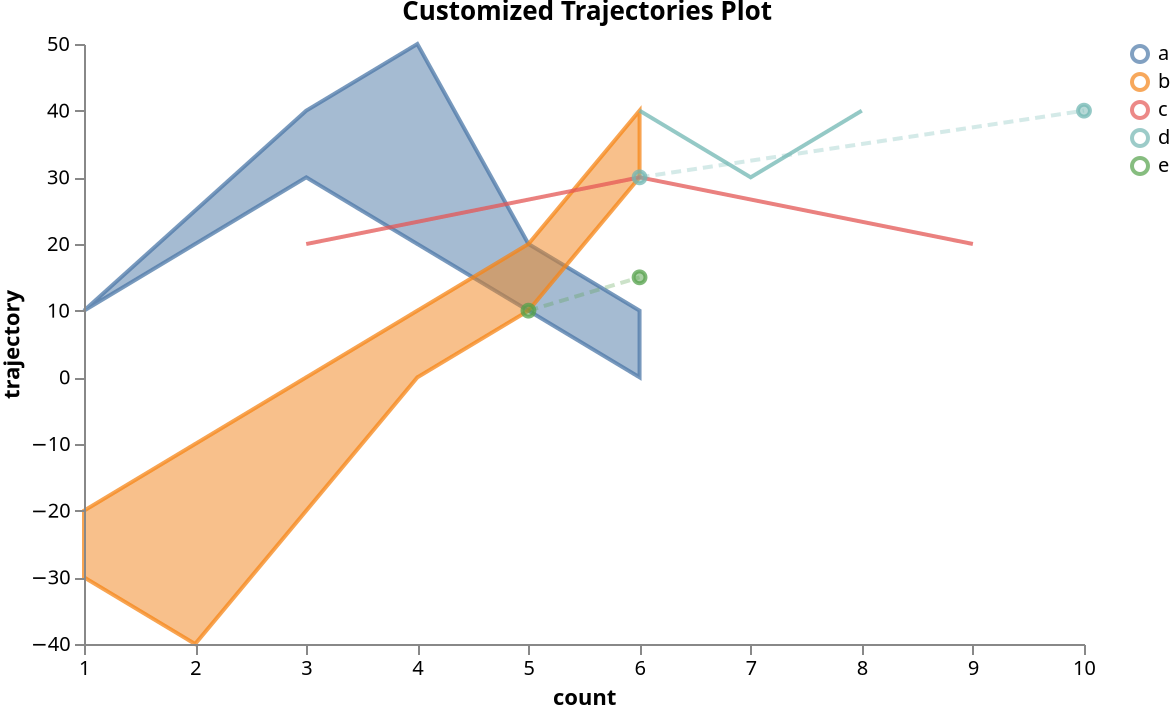 {
  "$schema": "https://vega.github.io/schema/vega/v5.json",
  "width": 500,
  "height": 300,
  "scales": [
    {
      "name": "xscale",
      "type": "linear",
      "range": "width",
      "zero": false,
      "domain": {
        "fields": [
          {"data": "distributions", "field": "timepoint"},
          {"data": "traces", "field": "timepoint"},
          {"data": "points", "field": "timepoint"}
         ]
      }
    },
    {
      "name": "yscale",
      "type": "linear",
      "range": "height",
      "nice": true,
      "zero": true,
      "domain": {
        "fields": [
          {"data": "distributions", "field": "lower"},
          {"data": "distributions", "field": "upper"},
          {"data": "traces", "field": "value"},
          {"data": "points", "field": "value"}
         ]
      }
    },
    {
      "name": "markerscale_v",
      "type": "ordinal",
      "domain": {"data": "markers_v", "field": "label"},
      "range": {"data": "markers_v", "field": "new_color"}
    },
    {
      "name": "markerscale_h",
      "type": "ordinal",
      "domain": {"data": "markers_h", "field": "label"},
      "range": {"data": "markers_h", "field": "new_color"}
    },
    {
      "name": "color",
      "type": "ordinal",
      "range": "category",
      "domain": {
        "fields": [
          {"data": "distributions", "field": "trajectory"},
          {"data": "traces", "field": "trajectory"},
          {"data": "points", "field": "trajectory"}
         ],
         "sort": {"order": "ascending"}
      }
    },
    {
      "name": "lineStyle",
      "type": "ordinal",
      "domain": ["dashed", "solid"],
      "range": [[5, 5], []]
    }
  ],

  "axes": [
    {
      "orient": "bottom",
      "scale": "xscale", 
      "zindex": 100,
      "title": {"signal": "data('axis_labels')[0].xaxis_label"}
    },
    {
      "orient": "left", 
      "scale": "yscale", 
      "zindex": 100,
      "title": {"signal": "data('axis_labels')[0].yaxis_label"}
    }
  ],

  "signals": [
    {
      "name": "clear", "value": true,
      "on": [
        {
          "events": "mouseup[!event.item]",
          "update": "true",
          "force": true
        }
      ]
    },
    {
      "name": "shift", "value": false,
      "on": [
        {
          "events": "@legendSymbol:click, @legendLabel:click",
          "update": "event.shiftKey",
          "force": true
        }
      ]
    },
    {
      "name": "clicked", "value": null,
      "on": [
        {
          "events": "@legendSymbol:click, @legendLabel:click",
          "update": "{value: datum.value}",
          "force": true
        }
      ]
    },
    {
      "name": "clearData", "value": true,
      "on": [
        {
          "events": "mouseup[!event.item]",
          "update": "true",
          "force": true
        }
      ]
    },
    {
      "name": "clickedData", "value": null,
      "on": [
        {
          "events": "@area:click",
          "update": "{value: datum.trajectory}",
          "force": true
        }
      ]
    },
    {
      "name": "logLegendClick",
      "value": null,
      "on": [
        {
          "events": "@legendSymbol:click, @legendLabel:click",
          "update": "{datum: datum}",
          "force": true
        }
      ]
    },
    {
      "description": "Active datapoint",
      "name": "activated_datapoint", "value": null,
      "on": [
        {
          "events": "symbol:mouseover",
          "update": "item()"
        },
        {
          "events": "symbol:mouseout",
          "update": "null"
        }
      ]
    },
    {
      "name": "logAreaClick",
      "value": null,
      "on": [
        {
          "events": "@area:click",
          "update": "{datum: datum}",
          "force": true
        }
      ]
    }
  ],

  "config": {
    "logLevel": "warn"
  },

  "legends": [
    {
      "name": "color_legend",
      "stroke": "color",
      "encode": {
        "symbols": {
          "name": "legendSymbol",
          "interactive": true,
          "update": {
            "fill": {"value": "transparent"},
            "strokeWidth": {"value": 2},
            "opacity": [
              {"test": "!length(data('selected')) || indata('selected', 'value', datum.value) || indata('selectedData', 'value', datum.value)", "value": 0.7},
              {"value": 0.15}
            ],
            "size": {"value": 64}
          }
        },
        "labels": {
          "name": "legendLabel",
          "interactive": true,
          "update": {
            "opacity": [
              {"test": "!length(data('selectedData')) || indata('selectedData', 'value', datum.value)", "value": 1},
              {"value": 0.25}
            ]
          }
        }
      }
    },
    {
      "name": "marker_color_legend_v",
      "fill": "markerscale_v",
      "encode": {
        "symbols": {
          "name": "markerLegendSymbol_v",
          "interactive": true,
          "update": {
            "size": {"value": 100},
            "shape": {"value": "square"},
            "stroke": {"value": "transparent"},
            "opacity": {"value": 1}
          }
        },
        "labels": {
          "name": "markerLegendLabel",
          "interactive": true,
          "update": {
            "text": {"field": "label"},
            "fill": {"value": "black"},
            "opacity": {"value": 1}
          }
        }
      }
    },

    {
      "name": "marker_color_legend_h",
      "fill": "markerscale_h",
      "encode": {
        "symbols": {
          "name": "markerLegendSymbol_h",
          "interactive": true,
          "update": {
            "size": {"value": 100},
            "shape": {"value": "square"},
            "stroke": {"value": "transparent"},
            "opacity": {"value": 1}
          }
        },
        "labels": {
          "name": "markerLegendLabel",
          "interactive": true,
          "update": {
            "text": {"field": "label"},
            "fill": {"value": "black"},
            "opacity": {"value": 1}
          }
        }
      }
    }
  ],

  "marks": [
    {
      "type": "group",
      "zindex": 3,
      "name": "_points",
      "from": {
        "facet": {
          "name": "points_split",
          "data": "points",
          "groupby": "trajectory"
        }
      },
      "marks": [
        {
          "type": "symbol",
          "name": "_points_symbol",
          "from": {"data": "points_split"},
          "zindex": 3,
          "encode": {
            "update": {
              "x": {"scale": "xscale", "field": "timepoint"},
              "y": {"scale": "yscale", "field": "value"},
              "size": {"value": 35},
              "strokeWidth": {"value": 2},
              "fill": {"scale": "color", "field": "trajectory"},
              "stroke": {"scale": "color", "field": "trajectory"},
              "fillOpacity": [
                {"test": "!length(data('selected')) || indata('selected', 'value', datum.trajectory)", "value": 0.5},
                {"value": 0.15}
              ],
              "strokeOpacity": [
                {"test": "!length(data('selected')) || indata('selected', 'value', datum.trajectory)", "value": 0.75},
                {"value": 0.15}
              ],
              "tooltip": {"field": "value"}
            },
            "hover": {
              "fillOpacity": {"value": 0.9}
            }
          }
        },
        {
          "type": "line",
          "name": "_points_line",
          "from": {"data": "points_split"},
          "zindex": 3,
          "encode": {
            "update": {
              "x": {"scale": "xscale", "field": "timepoint"},
              "y": {"scale": "yscale", "field": "value"},
              "strokeWidth": {"value": 2},
              "stroke": {"scale": "color", "field": "trajectory"},
              "interpolate": {"value": "linear"},
              "strokeDash": {"value": [5, 3]},
              "strokeOpacity": [
                {"test": "!length(data('selected')) || indata('selected', 'value', datum.trajectory)", "value": 0.3},
                {"value": 0.1}
              ]
            },
            "hover": {
              "fillOpacity": {"value": 0.9}
            }
          }
        }
      ]
    },
    {
      "type": "group",
      "zindex": 2,
      "name": "_traces",
      "from": {
        "facet": {
          "name": "traces_split",
          "data": "traces",
          "groupby": "trajectory"
        }
      },
      "marks": [
        {
          "type": "line",
          "name": "_traces_lines",
          "from": {"data": "traces_split"},
          "encode": {
            "update": {
              "x": {"scale": "xscale", "field": "timepoint"},
              "y": {"scale": "yscale", "field": "value"},
              "strokeWidth": {"value": 2},
              "stroke": {"scale": "color", "field": "trajectory"},
              "interpolate": {"value": "linear"},
              "strokeOpacity": [
                {"test": "!length(data('selected')) || indata('selected', 'value', datum.trajectory)", "value": 0.75},
                {"value": 0.15}
              ]
            },
            "hover": {
              "fillOpacity": {"value": 0.9}
            }
          }
        }
      ]
    },
    {
      "type": "group",
      "name": "_distributions",
      "zindex": 1,
      "from": {
        "facet": {
          "name": "trajectory_split",
          "data": "distributions",
          "groupby": "trajectory"
        }
      },
      "marks": [
        {
          "type": "area",
          "name": "area",
          "interactive": true,
          "from": {"data": "trajectory_split"},
          "encode": {
            "update": {
              "x": {"scale": "xscale", "field": "timepoint"},
              "y": {"scale": "yscale", "field": "upper"},
              "y2": {"scale": "yscale", "field": "lower"},
              "interpolate": {"value": "linear"},
              "strokeWidth": {"value": 2},
              "fill": {"scale": "color", "field": "trajectory"},
              "stroke": {"scale": "color", "field": "trajectory"},
              "fillOpacity": [
                {"test": "!length(data('selected')) || indata('selected', 'value', datum.trajectory)", "value": 0.5},
                {"value": 0.15}
              ],
              "strokeOpacity": [
                {"test": "!length(data('selected')) || indata('selected', 'value', datum.trajectory)", "value": 0.75},
                {"value": 0.15}
              ]
            },
            "hover": {
              "fillOpacity": {"value": 0.9}
            }
          }
        }
      ]
    },
    {
      "type": "group",
      "name": "_markers_v",
      "marks": [
        {
          "type": "rule",
          "name": "_marker_v text",
          "from": {"data": "markers_v"},
          "encode": {
            "enter": {"stroke": {"scale": "markerscale_v", "field": "label"},
            "strokeDash": {"scale": "lineStyle", "field": "type"}},
            "update": {
              "x": {"scale": "xscale", "field": "axis_value"},
              "y2": {"value": 0},
              "y": {"signal": "height"},
              "opacity": {"value": 1}
            }
          }
        }
      ]
    },
    {
      "type": "group",
      "name": "_markers_h",
      "marks": [
        {
          "type": "rule",
          "name": "_marker_h text",
          "from": {"data": "markers_h"},
          "encode": {
            "enter": {"stroke": {"scale": "markerscale_h", "field": "label"},
            "strokeDash": {"scale": "lineStyle", "field": "type"}},
            "update": {
              "y": {"scale": "yscale", "field": "axis_value"},
              "x2": {"value": 0},
              "x": {"signal": "width"},
              "opacity": {"value": 1}
            }
          }
        }
      ]
    }
  ],

  "data": [
    {
      "name": "distributions",
      "values": [
        {"timepoint": 1, "upper": 10, "lower": 10, "trajectory": "a"},
        {"timepoint": 2, "upper": 20, "lower": 25, "trajectory": "a"},
        {"timepoint": 4, "upper": 20, "lower": 50, "trajectory": "a"},
        {"timepoint": 6, "upper": 0, "lower": 10, "trajectory": "a"},
        {"timepoint": 1, "upper": -30, "lower": -20, "trajectory": "b"},
        {"timepoint": 5, "upper": 10, "lower": 20, "trajectory": "a"},
        {"timepoint": 2, "upper": -40, "lower": -10, "trajectory": "b"},
        {"timepoint": 3, "upper": -20, "lower": 0, "trajectory": "b"},
        {"timepoint": 3, "upper": 30, "lower": 40, "trajectory": "a"},
        {"timepoint": 5, "upper": 10, "lower": 20, "trajectory": "b"},
        {"timepoint": 4, "upper": 0, "lower": 10, "trajectory": "b"},
        {"timepoint": 6, "upper": 30, "lower": 40, "trajectory": "b"}
      ],
      "transform": [
        {"type": "collect", "sort": {"field": ["trajectory", "timepoint"]}},
        {
          "type": "formula",
          "expr": "warn('DEBUG: timepoint=' + datum.timepoint + ', upper=' + datum.upper + ', lower=' + datum.lower + ', trajectory=' + datum.trajectory, null)",
          "as": "debugInfo"
        }
      ]
    },
    {
      "name": "traces",
      "values": [
        {"timepoint": 6, "value": 30, "trajectory": "c"},
        {"timepoint": 9, "value": 20, "trajectory": "c"},
        {"timepoint": 3, "value": 20, "trajectory": "c"},
        {"timepoint": 7, "value": 30, "trajectory": "d"},
        {"timepoint": 6, "value": 40, "trajectory": "d"},
        {"timepoint": 8, "value": 40, "trajectory": "d"}
      ],
      "transform": [
        {"type": "filter", "expr": "isValid(datum.value)"},
        {"type": "collect", "sort": {"field": ["trajectory", "timepoint"]}},
        {
          "type": "formula",
          "expr": "warn('DEBUG: timepoint=' + datum.timepoint + ', value=' + datum.value + ', trajectory=' + datum.trajectory, null)",
          "as": "debugInfo"
        }
      ]
    },
    {
      "name": "points",
      "values": [
        {"timepoint": 6, "value": 30, "trajectory": "d"},
        {"timepoint": 10, "value": 40, "trajectory": "d"},
        {"timepoint": 5, "value": 10, "trajectory": "e"},
        {"timepoint": 6, "value": 15, "trajectory": "e"}
      ],
      "transform": [
        {
          "type": "formula",
          "expr": "warn('DEBUG: timepoint=' + datum.timepoint + ', value=' + datum.value + ', trajectory=' + datum.trajectory, null)",
          "as": "debugInfo"
        }
      ]
    },
    {
      "name": "markers_v",
      "values": [
        {"axis_value": 3, "label": "", "new_color": "", "type": ""}
      ]
    },
    {
      "name": "markers_h",
      "values": [
        {"axis_value": 3, "label": "", "new_color": "", "type": ""}
      ]
    },
    {
      "name": "axis_labels",
      "values": [{"xaxis_label": "count", "yaxis_label": "trajectory"}]
    },
    {
      "name": "selected",
      "on": [
        {
          "trigger": "clear",
          "remove": true
        },
        {
          "trigger": "!shift",
          "remove": true
        },
        {
          "trigger": "!shift && clicked",
          "insert": "clicked"
        },
        {
          "trigger": "shift && clicked",
          "toggle": "clicked"
        }
      ]
    },
    {
      "name": "selectedData",
      "on": [
        {
          "trigger": "clearData",
          "remove": true
        },
        {
          "trigger": "clickedData",
          "toggle": "clickedData"
        }
      ]
    }
  ],
  "title": "Customized Trajectories Plot"
}